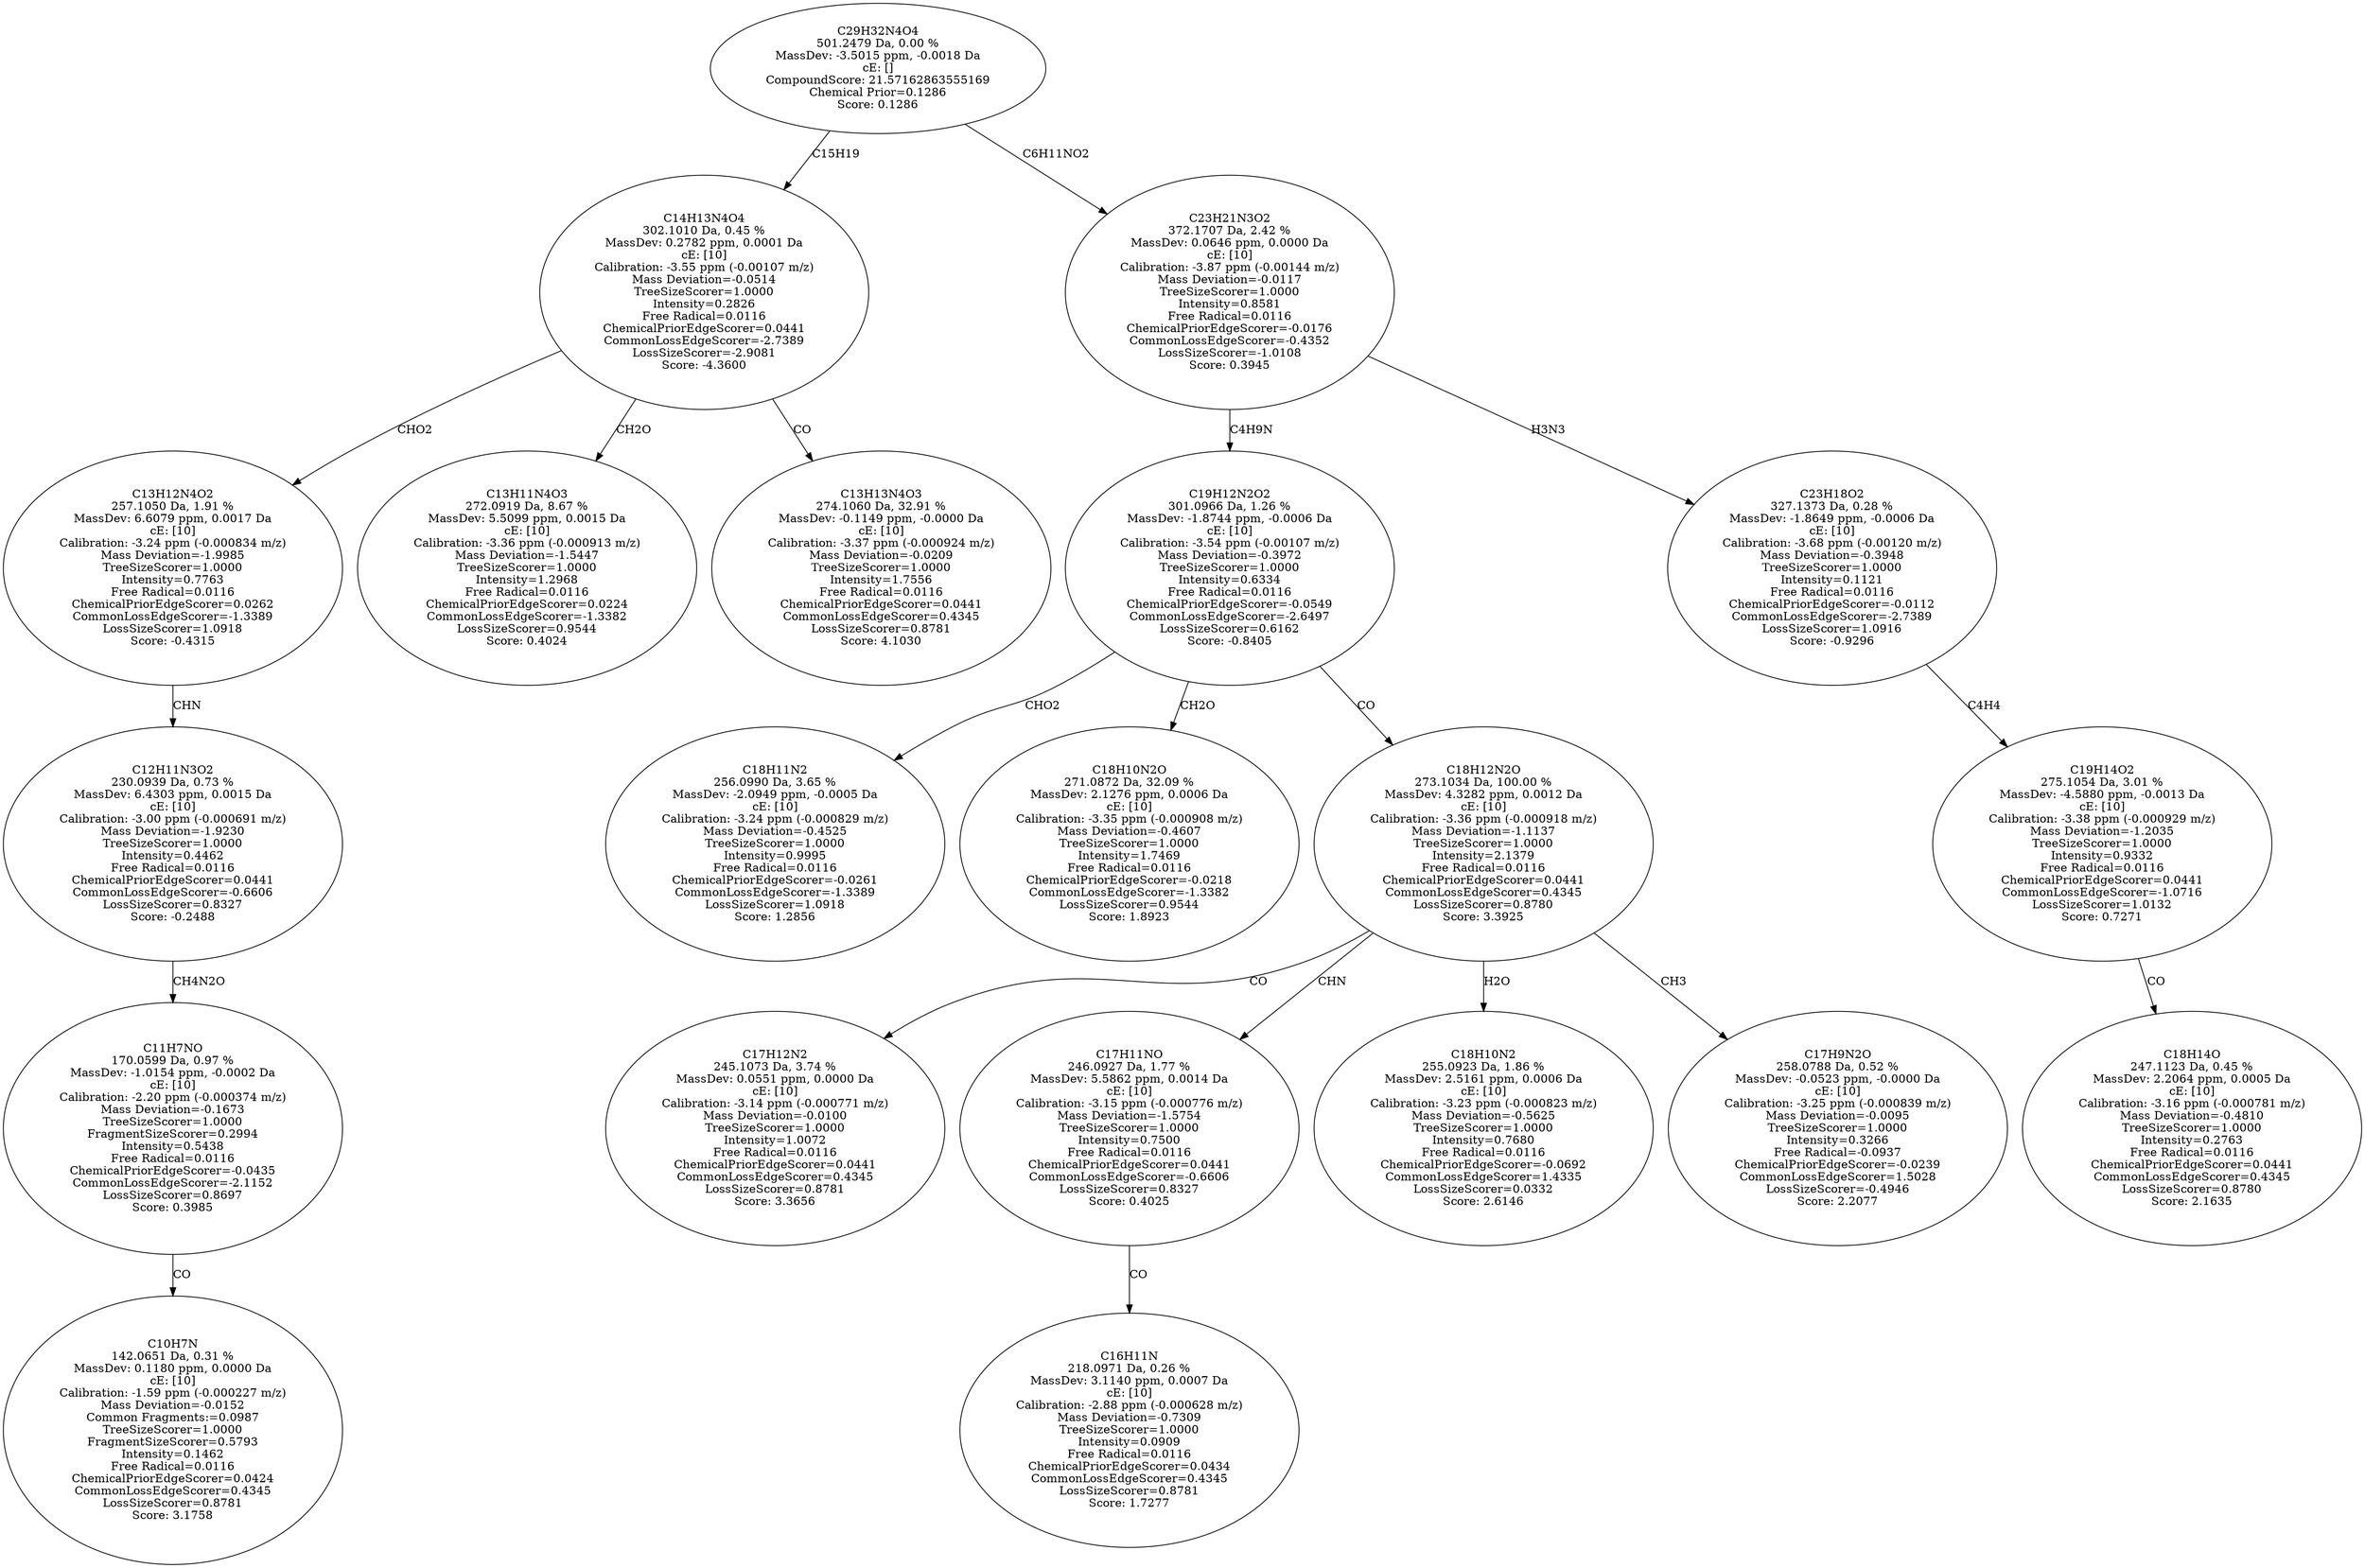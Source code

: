 strict digraph {
v1 [label="C10H7N\n142.0651 Da, 0.31 %\nMassDev: 0.1180 ppm, 0.0000 Da\ncE: [10]\nCalibration: -1.59 ppm (-0.000227 m/z)\nMass Deviation=-0.0152\nCommon Fragments:=0.0987\nTreeSizeScorer=1.0000\nFragmentSizeScorer=0.5793\nIntensity=0.1462\nFree Radical=0.0116\nChemicalPriorEdgeScorer=0.0424\nCommonLossEdgeScorer=0.4345\nLossSizeScorer=0.8781\nScore: 3.1758"];
v2 [label="C11H7NO\n170.0599 Da, 0.97 %\nMassDev: -1.0154 ppm, -0.0002 Da\ncE: [10]\nCalibration: -2.20 ppm (-0.000374 m/z)\nMass Deviation=-0.1673\nTreeSizeScorer=1.0000\nFragmentSizeScorer=0.2994\nIntensity=0.5438\nFree Radical=0.0116\nChemicalPriorEdgeScorer=-0.0435\nCommonLossEdgeScorer=-2.1152\nLossSizeScorer=0.8697\nScore: 0.3985"];
v3 [label="C12H11N3O2\n230.0939 Da, 0.73 %\nMassDev: 6.4303 ppm, 0.0015 Da\ncE: [10]\nCalibration: -3.00 ppm (-0.000691 m/z)\nMass Deviation=-1.9230\nTreeSizeScorer=1.0000\nIntensity=0.4462\nFree Radical=0.0116\nChemicalPriorEdgeScorer=0.0441\nCommonLossEdgeScorer=-0.6606\nLossSizeScorer=0.8327\nScore: -0.2488"];
v4 [label="C13H12N4O2\n257.1050 Da, 1.91 %\nMassDev: 6.6079 ppm, 0.0017 Da\ncE: [10]\nCalibration: -3.24 ppm (-0.000834 m/z)\nMass Deviation=-1.9985\nTreeSizeScorer=1.0000\nIntensity=0.7763\nFree Radical=0.0116\nChemicalPriorEdgeScorer=0.0262\nCommonLossEdgeScorer=-1.3389\nLossSizeScorer=1.0918\nScore: -0.4315"];
v5 [label="C13H11N4O3\n272.0919 Da, 8.67 %\nMassDev: 5.5099 ppm, 0.0015 Da\ncE: [10]\nCalibration: -3.36 ppm (-0.000913 m/z)\nMass Deviation=-1.5447\nTreeSizeScorer=1.0000\nIntensity=1.2968\nFree Radical=0.0116\nChemicalPriorEdgeScorer=0.0224\nCommonLossEdgeScorer=-1.3382\nLossSizeScorer=0.9544\nScore: 0.4024"];
v6 [label="C13H13N4O3\n274.1060 Da, 32.91 %\nMassDev: -0.1149 ppm, -0.0000 Da\ncE: [10]\nCalibration: -3.37 ppm (-0.000924 m/z)\nMass Deviation=-0.0209\nTreeSizeScorer=1.0000\nIntensity=1.7556\nFree Radical=0.0116\nChemicalPriorEdgeScorer=0.0441\nCommonLossEdgeScorer=0.4345\nLossSizeScorer=0.8781\nScore: 4.1030"];
v7 [label="C14H13N4O4\n302.1010 Da, 0.45 %\nMassDev: 0.2782 ppm, 0.0001 Da\ncE: [10]\nCalibration: -3.55 ppm (-0.00107 m/z)\nMass Deviation=-0.0514\nTreeSizeScorer=1.0000\nIntensity=0.2826\nFree Radical=0.0116\nChemicalPriorEdgeScorer=0.0441\nCommonLossEdgeScorer=-2.7389\nLossSizeScorer=-2.9081\nScore: -4.3600"];
v8 [label="C18H11N2\n256.0990 Da, 3.65 %\nMassDev: -2.0949 ppm, -0.0005 Da\ncE: [10]\nCalibration: -3.24 ppm (-0.000829 m/z)\nMass Deviation=-0.4525\nTreeSizeScorer=1.0000\nIntensity=0.9995\nFree Radical=0.0116\nChemicalPriorEdgeScorer=-0.0261\nCommonLossEdgeScorer=-1.3389\nLossSizeScorer=1.0918\nScore: 1.2856"];
v9 [label="C18H10N2O\n271.0872 Da, 32.09 %\nMassDev: 2.1276 ppm, 0.0006 Da\ncE: [10]\nCalibration: -3.35 ppm (-0.000908 m/z)\nMass Deviation=-0.4607\nTreeSizeScorer=1.0000\nIntensity=1.7469\nFree Radical=0.0116\nChemicalPriorEdgeScorer=-0.0218\nCommonLossEdgeScorer=-1.3382\nLossSizeScorer=0.9544\nScore: 1.8923"];
v10 [label="C17H12N2\n245.1073 Da, 3.74 %\nMassDev: 0.0551 ppm, 0.0000 Da\ncE: [10]\nCalibration: -3.14 ppm (-0.000771 m/z)\nMass Deviation=-0.0100\nTreeSizeScorer=1.0000\nIntensity=1.0072\nFree Radical=0.0116\nChemicalPriorEdgeScorer=0.0441\nCommonLossEdgeScorer=0.4345\nLossSizeScorer=0.8781\nScore: 3.3656"];
v11 [label="C16H11N\n218.0971 Da, 0.26 %\nMassDev: 3.1140 ppm, 0.0007 Da\ncE: [10]\nCalibration: -2.88 ppm (-0.000628 m/z)\nMass Deviation=-0.7309\nTreeSizeScorer=1.0000\nIntensity=0.0909\nFree Radical=0.0116\nChemicalPriorEdgeScorer=0.0434\nCommonLossEdgeScorer=0.4345\nLossSizeScorer=0.8781\nScore: 1.7277"];
v12 [label="C17H11NO\n246.0927 Da, 1.77 %\nMassDev: 5.5862 ppm, 0.0014 Da\ncE: [10]\nCalibration: -3.15 ppm (-0.000776 m/z)\nMass Deviation=-1.5754\nTreeSizeScorer=1.0000\nIntensity=0.7500\nFree Radical=0.0116\nChemicalPriorEdgeScorer=0.0441\nCommonLossEdgeScorer=-0.6606\nLossSizeScorer=0.8327\nScore: 0.4025"];
v13 [label="C18H10N2\n255.0923 Da, 1.86 %\nMassDev: 2.5161 ppm, 0.0006 Da\ncE: [10]\nCalibration: -3.23 ppm (-0.000823 m/z)\nMass Deviation=-0.5625\nTreeSizeScorer=1.0000\nIntensity=0.7680\nFree Radical=0.0116\nChemicalPriorEdgeScorer=-0.0692\nCommonLossEdgeScorer=1.4335\nLossSizeScorer=0.0332\nScore: 2.6146"];
v14 [label="C17H9N2O\n258.0788 Da, 0.52 %\nMassDev: -0.0523 ppm, -0.0000 Da\ncE: [10]\nCalibration: -3.25 ppm (-0.000839 m/z)\nMass Deviation=-0.0095\nTreeSizeScorer=1.0000\nIntensity=0.3266\nFree Radical=-0.0937\nChemicalPriorEdgeScorer=-0.0239\nCommonLossEdgeScorer=1.5028\nLossSizeScorer=-0.4946\nScore: 2.2077"];
v15 [label="C18H12N2O\n273.1034 Da, 100.00 %\nMassDev: 4.3282 ppm, 0.0012 Da\ncE: [10]\nCalibration: -3.36 ppm (-0.000918 m/z)\nMass Deviation=-1.1137\nTreeSizeScorer=1.0000\nIntensity=2.1379\nFree Radical=0.0116\nChemicalPriorEdgeScorer=0.0441\nCommonLossEdgeScorer=0.4345\nLossSizeScorer=0.8780\nScore: 3.3925"];
v16 [label="C19H12N2O2\n301.0966 Da, 1.26 %\nMassDev: -1.8744 ppm, -0.0006 Da\ncE: [10]\nCalibration: -3.54 ppm (-0.00107 m/z)\nMass Deviation=-0.3972\nTreeSizeScorer=1.0000\nIntensity=0.6334\nFree Radical=0.0116\nChemicalPriorEdgeScorer=-0.0549\nCommonLossEdgeScorer=-2.6497\nLossSizeScorer=0.6162\nScore: -0.8405"];
v17 [label="C18H14O\n247.1123 Da, 0.45 %\nMassDev: 2.2064 ppm, 0.0005 Da\ncE: [10]\nCalibration: -3.16 ppm (-0.000781 m/z)\nMass Deviation=-0.4810\nTreeSizeScorer=1.0000\nIntensity=0.2763\nFree Radical=0.0116\nChemicalPriorEdgeScorer=0.0441\nCommonLossEdgeScorer=0.4345\nLossSizeScorer=0.8780\nScore: 2.1635"];
v18 [label="C19H14O2\n275.1054 Da, 3.01 %\nMassDev: -4.5880 ppm, -0.0013 Da\ncE: [10]\nCalibration: -3.38 ppm (-0.000929 m/z)\nMass Deviation=-1.2035\nTreeSizeScorer=1.0000\nIntensity=0.9332\nFree Radical=0.0116\nChemicalPriorEdgeScorer=0.0441\nCommonLossEdgeScorer=-1.0716\nLossSizeScorer=1.0132\nScore: 0.7271"];
v19 [label="C23H18O2\n327.1373 Da, 0.28 %\nMassDev: -1.8649 ppm, -0.0006 Da\ncE: [10]\nCalibration: -3.68 ppm (-0.00120 m/z)\nMass Deviation=-0.3948\nTreeSizeScorer=1.0000\nIntensity=0.1121\nFree Radical=0.0116\nChemicalPriorEdgeScorer=-0.0112\nCommonLossEdgeScorer=-2.7389\nLossSizeScorer=1.0916\nScore: -0.9296"];
v20 [label="C23H21N3O2\n372.1707 Da, 2.42 %\nMassDev: 0.0646 ppm, 0.0000 Da\ncE: [10]\nCalibration: -3.87 ppm (-0.00144 m/z)\nMass Deviation=-0.0117\nTreeSizeScorer=1.0000\nIntensity=0.8581\nFree Radical=0.0116\nChemicalPriorEdgeScorer=-0.0176\nCommonLossEdgeScorer=-0.4352\nLossSizeScorer=-1.0108\nScore: 0.3945"];
v21 [label="C29H32N4O4\n501.2479 Da, 0.00 %\nMassDev: -3.5015 ppm, -0.0018 Da\ncE: []\nCompoundScore: 21.57162863555169\nChemical Prior=0.1286\nScore: 0.1286"];
v2 -> v1 [label="CO"];
v3 -> v2 [label="CH4N2O"];
v4 -> v3 [label="CHN"];
v7 -> v4 [label="CHO2"];
v7 -> v5 [label="CH2O"];
v7 -> v6 [label="CO"];
v21 -> v7 [label="C15H19"];
v16 -> v8 [label="CHO2"];
v16 -> v9 [label="CH2O"];
v15 -> v10 [label="CO"];
v12 -> v11 [label="CO"];
v15 -> v12 [label="CHN"];
v15 -> v13 [label="H2O"];
v15 -> v14 [label="CH3"];
v16 -> v15 [label="CO"];
v20 -> v16 [label="C4H9N"];
v18 -> v17 [label="CO"];
v19 -> v18 [label="C4H4"];
v20 -> v19 [label="H3N3"];
v21 -> v20 [label="C6H11NO2"];
}